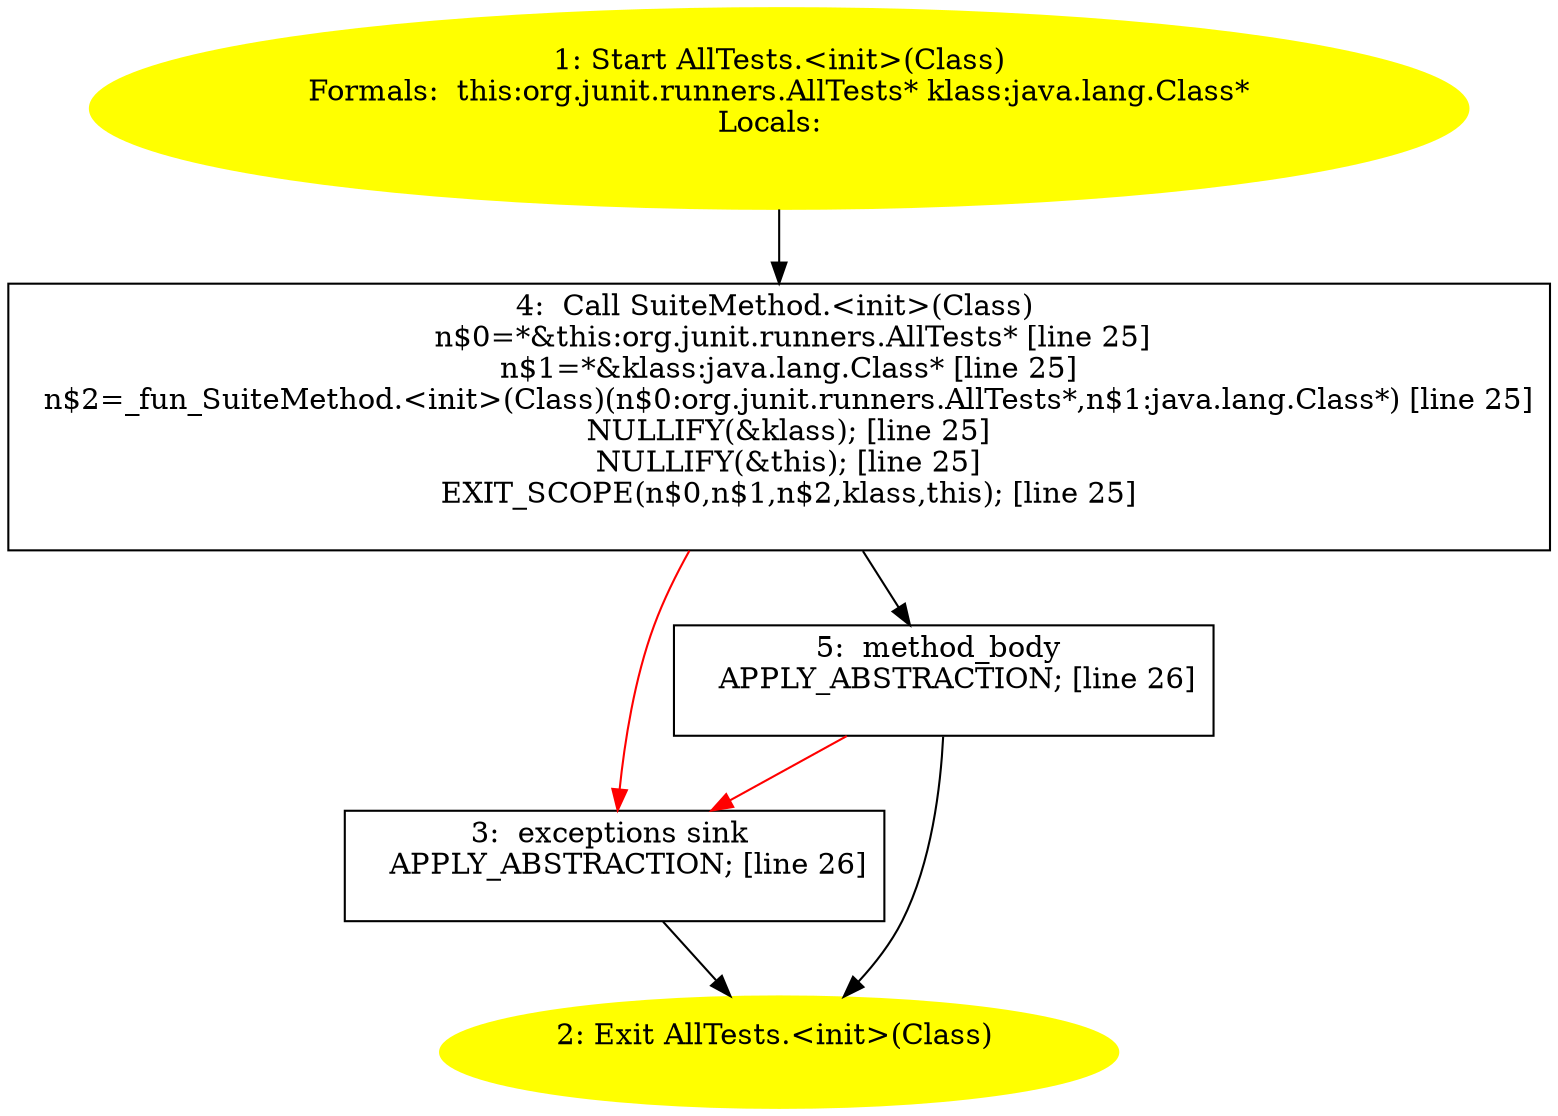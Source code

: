 /* @generated */
digraph cfg {
"org.junit.runners.AllTests.<init>(java.lang.Class).a4617159d8f52467ea8a257fc71dabc4_1" [label="1: Start AllTests.<init>(Class)\nFormals:  this:org.junit.runners.AllTests* klass:java.lang.Class*\nLocals:  \n  " color=yellow style=filled]
	

	 "org.junit.runners.AllTests.<init>(java.lang.Class).a4617159d8f52467ea8a257fc71dabc4_1" -> "org.junit.runners.AllTests.<init>(java.lang.Class).a4617159d8f52467ea8a257fc71dabc4_4" ;
"org.junit.runners.AllTests.<init>(java.lang.Class).a4617159d8f52467ea8a257fc71dabc4_2" [label="2: Exit AllTests.<init>(Class) \n  " color=yellow style=filled]
	

"org.junit.runners.AllTests.<init>(java.lang.Class).a4617159d8f52467ea8a257fc71dabc4_3" [label="3:  exceptions sink \n   APPLY_ABSTRACTION; [line 26]\n " shape="box"]
	

	 "org.junit.runners.AllTests.<init>(java.lang.Class).a4617159d8f52467ea8a257fc71dabc4_3" -> "org.junit.runners.AllTests.<init>(java.lang.Class).a4617159d8f52467ea8a257fc71dabc4_2" ;
"org.junit.runners.AllTests.<init>(java.lang.Class).a4617159d8f52467ea8a257fc71dabc4_4" [label="4:  Call SuiteMethod.<init>(Class) \n   n$0=*&this:org.junit.runners.AllTests* [line 25]\n  n$1=*&klass:java.lang.Class* [line 25]\n  n$2=_fun_SuiteMethod.<init>(Class)(n$0:org.junit.runners.AllTests*,n$1:java.lang.Class*) [line 25]\n  NULLIFY(&klass); [line 25]\n  NULLIFY(&this); [line 25]\n  EXIT_SCOPE(n$0,n$1,n$2,klass,this); [line 25]\n " shape="box"]
	

	 "org.junit.runners.AllTests.<init>(java.lang.Class).a4617159d8f52467ea8a257fc71dabc4_4" -> "org.junit.runners.AllTests.<init>(java.lang.Class).a4617159d8f52467ea8a257fc71dabc4_5" ;
	 "org.junit.runners.AllTests.<init>(java.lang.Class).a4617159d8f52467ea8a257fc71dabc4_4" -> "org.junit.runners.AllTests.<init>(java.lang.Class).a4617159d8f52467ea8a257fc71dabc4_3" [color="red" ];
"org.junit.runners.AllTests.<init>(java.lang.Class).a4617159d8f52467ea8a257fc71dabc4_5" [label="5:  method_body \n   APPLY_ABSTRACTION; [line 26]\n " shape="box"]
	

	 "org.junit.runners.AllTests.<init>(java.lang.Class).a4617159d8f52467ea8a257fc71dabc4_5" -> "org.junit.runners.AllTests.<init>(java.lang.Class).a4617159d8f52467ea8a257fc71dabc4_2" ;
	 "org.junit.runners.AllTests.<init>(java.lang.Class).a4617159d8f52467ea8a257fc71dabc4_5" -> "org.junit.runners.AllTests.<init>(java.lang.Class).a4617159d8f52467ea8a257fc71dabc4_3" [color="red" ];
}
